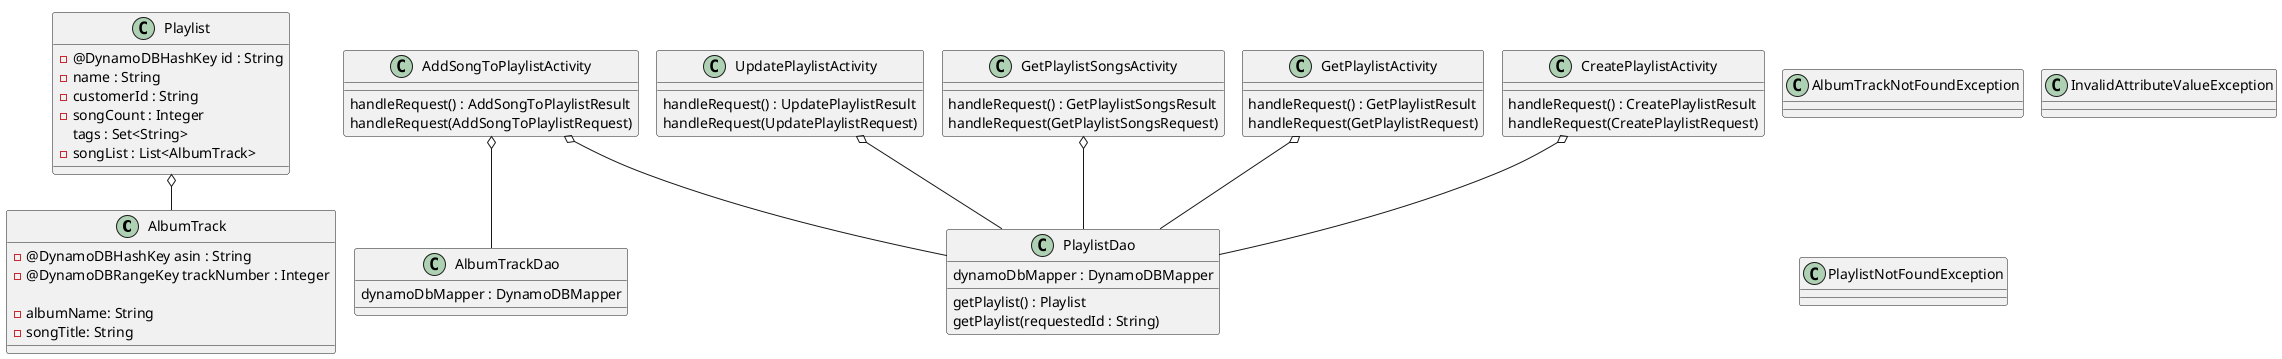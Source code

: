 @startuml
!pragma layout smetana

class AlbumTrack {
-@DynamoDBHashKey asin : String
-@DynamoDBRangeKey trackNumber : Integer

- albumName: String
- songTitle: String
}

class AlbumTrackDao {
dynamoDbMapper : DynamoDBMapper
}

class Playlist {
-@DynamoDBHashKey id : String
-name : String
-customerId : String
-songCount : Integer
tags : Set<String>
-songList : List<AlbumTrack>
}

class PlaylistDao {
dynamoDbMapper : DynamoDBMapper
getPlaylist() : Playlist
getPlaylist(requestedId : String)
}

class UpdatePlaylistActivity {
handleRequest() : UpdatePlaylistResult
handleRequest(UpdatePlaylistRequest)
}

class GetPlaylistSongsActivity {
handleRequest() : GetPlaylistSongsResult
handleRequest(GetPlaylistSongsRequest)
}

class GetPlaylistActivity {
handleRequest() : GetPlaylistResult
handleRequest(GetPlaylistRequest)
}

class CreatePlaylistActivity {
handleRequest() : CreatePlaylistResult
handleRequest(CreatePlaylistRequest)
}

class AddSongToPlaylistActivity {
handleRequest() : AddSongToPlaylistResult
handleRequest(AddSongToPlaylistRequest)
}

class AlbumTrackNotFoundException {

}

class InvalidAttributeValueException {

}

class PlaylistNotFoundException {

}

 GetPlaylistSongsActivity o-- PlaylistDao
 AddSongToPlaylistActivity o-- AlbumTrackDao
 CreatePlaylistActivity o-- PlaylistDao
 AddSongToPlaylistActivity o-- PlaylistDao
 GetPlaylistActivity o-- PlaylistDao
 UpdatePlaylistActivity o-- PlaylistDao
 Playlist o-- AlbumTrack






@enduml